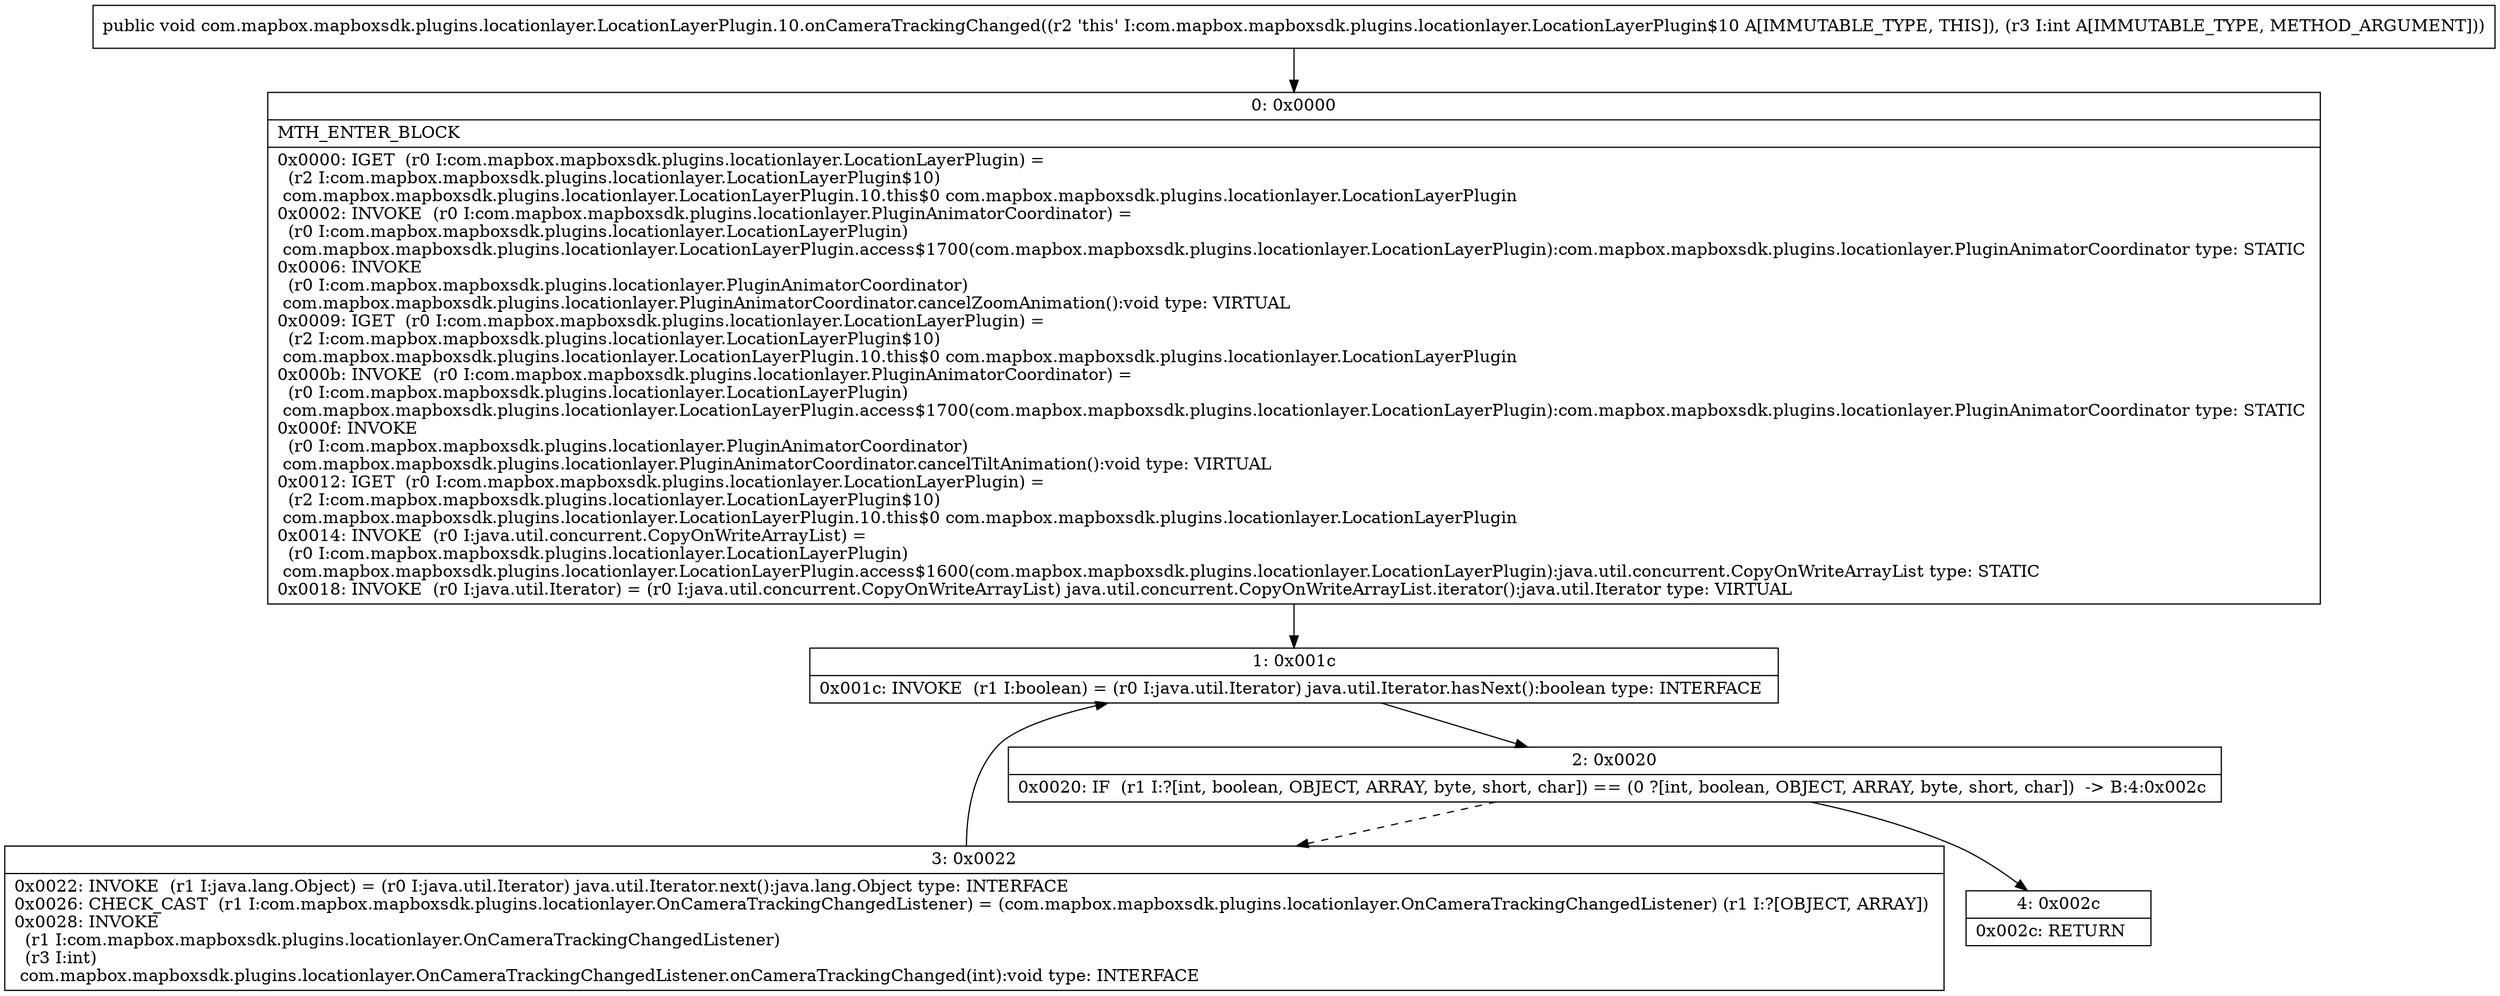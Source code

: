 digraph "CFG forcom.mapbox.mapboxsdk.plugins.locationlayer.LocationLayerPlugin.10.onCameraTrackingChanged(I)V" {
Node_0 [shape=record,label="{0\:\ 0x0000|MTH_ENTER_BLOCK\l|0x0000: IGET  (r0 I:com.mapbox.mapboxsdk.plugins.locationlayer.LocationLayerPlugin) = \l  (r2 I:com.mapbox.mapboxsdk.plugins.locationlayer.LocationLayerPlugin$10)\l com.mapbox.mapboxsdk.plugins.locationlayer.LocationLayerPlugin.10.this$0 com.mapbox.mapboxsdk.plugins.locationlayer.LocationLayerPlugin \l0x0002: INVOKE  (r0 I:com.mapbox.mapboxsdk.plugins.locationlayer.PluginAnimatorCoordinator) = \l  (r0 I:com.mapbox.mapboxsdk.plugins.locationlayer.LocationLayerPlugin)\l com.mapbox.mapboxsdk.plugins.locationlayer.LocationLayerPlugin.access$1700(com.mapbox.mapboxsdk.plugins.locationlayer.LocationLayerPlugin):com.mapbox.mapboxsdk.plugins.locationlayer.PluginAnimatorCoordinator type: STATIC \l0x0006: INVOKE  \l  (r0 I:com.mapbox.mapboxsdk.plugins.locationlayer.PluginAnimatorCoordinator)\l com.mapbox.mapboxsdk.plugins.locationlayer.PluginAnimatorCoordinator.cancelZoomAnimation():void type: VIRTUAL \l0x0009: IGET  (r0 I:com.mapbox.mapboxsdk.plugins.locationlayer.LocationLayerPlugin) = \l  (r2 I:com.mapbox.mapboxsdk.plugins.locationlayer.LocationLayerPlugin$10)\l com.mapbox.mapboxsdk.plugins.locationlayer.LocationLayerPlugin.10.this$0 com.mapbox.mapboxsdk.plugins.locationlayer.LocationLayerPlugin \l0x000b: INVOKE  (r0 I:com.mapbox.mapboxsdk.plugins.locationlayer.PluginAnimatorCoordinator) = \l  (r0 I:com.mapbox.mapboxsdk.plugins.locationlayer.LocationLayerPlugin)\l com.mapbox.mapboxsdk.plugins.locationlayer.LocationLayerPlugin.access$1700(com.mapbox.mapboxsdk.plugins.locationlayer.LocationLayerPlugin):com.mapbox.mapboxsdk.plugins.locationlayer.PluginAnimatorCoordinator type: STATIC \l0x000f: INVOKE  \l  (r0 I:com.mapbox.mapboxsdk.plugins.locationlayer.PluginAnimatorCoordinator)\l com.mapbox.mapboxsdk.plugins.locationlayer.PluginAnimatorCoordinator.cancelTiltAnimation():void type: VIRTUAL \l0x0012: IGET  (r0 I:com.mapbox.mapboxsdk.plugins.locationlayer.LocationLayerPlugin) = \l  (r2 I:com.mapbox.mapboxsdk.plugins.locationlayer.LocationLayerPlugin$10)\l com.mapbox.mapboxsdk.plugins.locationlayer.LocationLayerPlugin.10.this$0 com.mapbox.mapboxsdk.plugins.locationlayer.LocationLayerPlugin \l0x0014: INVOKE  (r0 I:java.util.concurrent.CopyOnWriteArrayList) = \l  (r0 I:com.mapbox.mapboxsdk.plugins.locationlayer.LocationLayerPlugin)\l com.mapbox.mapboxsdk.plugins.locationlayer.LocationLayerPlugin.access$1600(com.mapbox.mapboxsdk.plugins.locationlayer.LocationLayerPlugin):java.util.concurrent.CopyOnWriteArrayList type: STATIC \l0x0018: INVOKE  (r0 I:java.util.Iterator) = (r0 I:java.util.concurrent.CopyOnWriteArrayList) java.util.concurrent.CopyOnWriteArrayList.iterator():java.util.Iterator type: VIRTUAL \l}"];
Node_1 [shape=record,label="{1\:\ 0x001c|0x001c: INVOKE  (r1 I:boolean) = (r0 I:java.util.Iterator) java.util.Iterator.hasNext():boolean type: INTERFACE \l}"];
Node_2 [shape=record,label="{2\:\ 0x0020|0x0020: IF  (r1 I:?[int, boolean, OBJECT, ARRAY, byte, short, char]) == (0 ?[int, boolean, OBJECT, ARRAY, byte, short, char])  \-\> B:4:0x002c \l}"];
Node_3 [shape=record,label="{3\:\ 0x0022|0x0022: INVOKE  (r1 I:java.lang.Object) = (r0 I:java.util.Iterator) java.util.Iterator.next():java.lang.Object type: INTERFACE \l0x0026: CHECK_CAST  (r1 I:com.mapbox.mapboxsdk.plugins.locationlayer.OnCameraTrackingChangedListener) = (com.mapbox.mapboxsdk.plugins.locationlayer.OnCameraTrackingChangedListener) (r1 I:?[OBJECT, ARRAY]) \l0x0028: INVOKE  \l  (r1 I:com.mapbox.mapboxsdk.plugins.locationlayer.OnCameraTrackingChangedListener)\l  (r3 I:int)\l com.mapbox.mapboxsdk.plugins.locationlayer.OnCameraTrackingChangedListener.onCameraTrackingChanged(int):void type: INTERFACE \l}"];
Node_4 [shape=record,label="{4\:\ 0x002c|0x002c: RETURN   \l}"];
MethodNode[shape=record,label="{public void com.mapbox.mapboxsdk.plugins.locationlayer.LocationLayerPlugin.10.onCameraTrackingChanged((r2 'this' I:com.mapbox.mapboxsdk.plugins.locationlayer.LocationLayerPlugin$10 A[IMMUTABLE_TYPE, THIS]), (r3 I:int A[IMMUTABLE_TYPE, METHOD_ARGUMENT])) }"];
MethodNode -> Node_0;
Node_0 -> Node_1;
Node_1 -> Node_2;
Node_2 -> Node_3[style=dashed];
Node_2 -> Node_4;
Node_3 -> Node_1;
}

